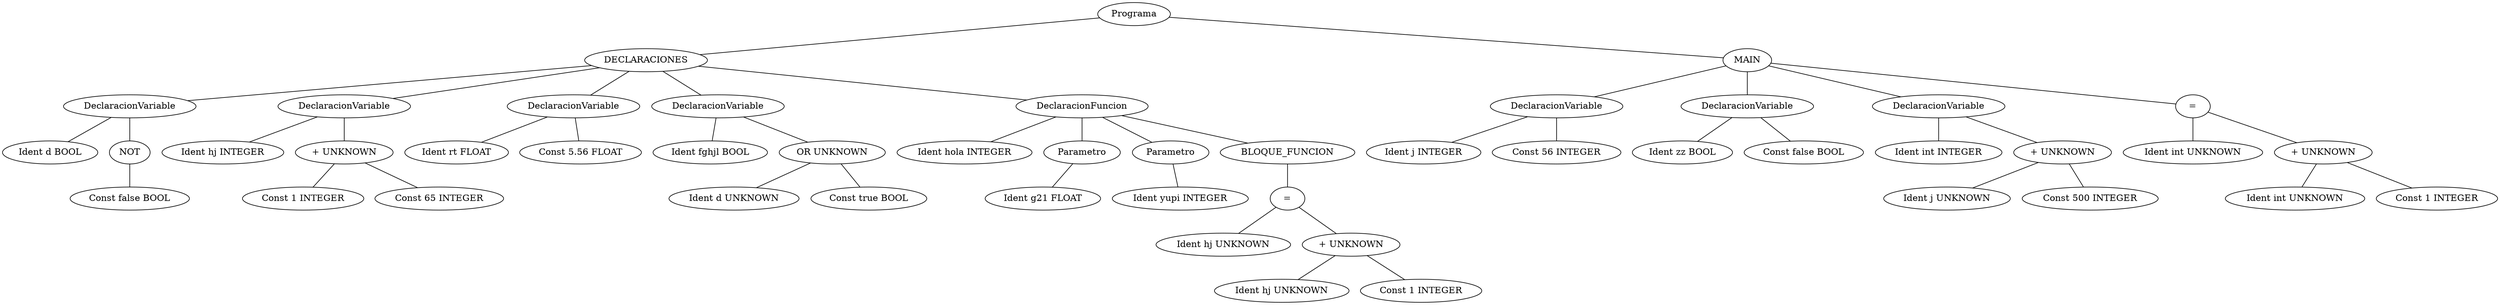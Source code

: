 graph G {1 [label="Programa"]
2 [label="DECLARACIONES"]
1 -- 2
3 [label="DeclaracionVariable"]
2 -- 3
4 [label="Ident d BOOL"]
3 -- 4
5 [label="NOT"]
3 -- 5
6 [label="Const false BOOL"]
5 -- 6
7 [label="DeclaracionVariable"]
2 -- 7
8 [label="Ident hj INTEGER"]
7 -- 8
9 [label="+ UNKNOWN"]
7 -- 9
10 [label="Const 1 INTEGER"]
9 -- 10
11 [label="Const 65 INTEGER"]
9 -- 11
12 [label="DeclaracionVariable"]
2 -- 12
13 [label="Ident rt FLOAT"]
12 -- 13
14 [label="Const 5.56 FLOAT"]
12 -- 14
15 [label="DeclaracionVariable"]
2 -- 15
16 [label="Ident fghjl BOOL"]
15 -- 16
17 [label="OR UNKNOWN"]
15 -- 17
18 [label="Ident d UNKNOWN"]
17 -- 18
19 [label="Const true BOOL"]
17 -- 19
20 [label="DeclaracionFuncion"]
2 -- 20
21 [label="Ident hola INTEGER"]
20 -- 21
22 [label="Parametro"]
20 -- 22
23 [label="Ident g21 FLOAT"]
22 -- 23
24 [label="Parametro"]
20 -- 24
25 [label="Ident yupi INTEGER"]
24 -- 25
26 [label="BLOQUE_FUNCION"]
20 -- 26
27 [label="="]
26 -- 27
28 [label="Ident hj UNKNOWN"]
27 -- 28
29 [label="+ UNKNOWN"]
27 -- 29
30 [label="Ident hj UNKNOWN"]
29 -- 30
31 [label="Const 1 INTEGER"]
29 -- 31
32 [label="MAIN"]
1 -- 32
33 [label="DeclaracionVariable"]
32 -- 33
34 [label="Ident j INTEGER"]
33 -- 34
35 [label="Const 56 INTEGER"]
33 -- 35
36 [label="DeclaracionVariable"]
32 -- 36
37 [label="Ident zz BOOL"]
36 -- 37
38 [label="Const false BOOL"]
36 -- 38
39 [label="DeclaracionVariable"]
32 -- 39
40 [label="Ident int INTEGER"]
39 -- 40
41 [label="+ UNKNOWN"]
39 -- 41
42 [label="Ident j UNKNOWN"]
41 -- 42
43 [label="Const 500 INTEGER"]
41 -- 43
44 [label="="]
32 -- 44
45 [label="Ident int UNKNOWN"]
44 -- 45
46 [label="+ UNKNOWN"]
44 -- 46
47 [label="Ident int UNKNOWN"]
46 -- 47
48 [label="Const 1 INTEGER"]
46 -- 48
}
